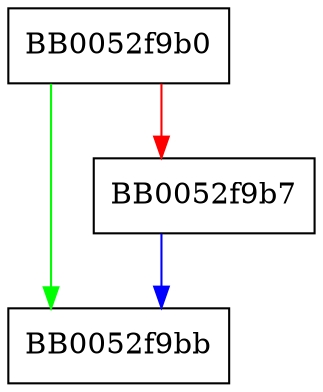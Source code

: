 digraph BIO_number_read {
  node [shape="box"];
  graph [splines=ortho];
  BB0052f9b0 -> BB0052f9bb [color="green"];
  BB0052f9b0 -> BB0052f9b7 [color="red"];
  BB0052f9b7 -> BB0052f9bb [color="blue"];
}